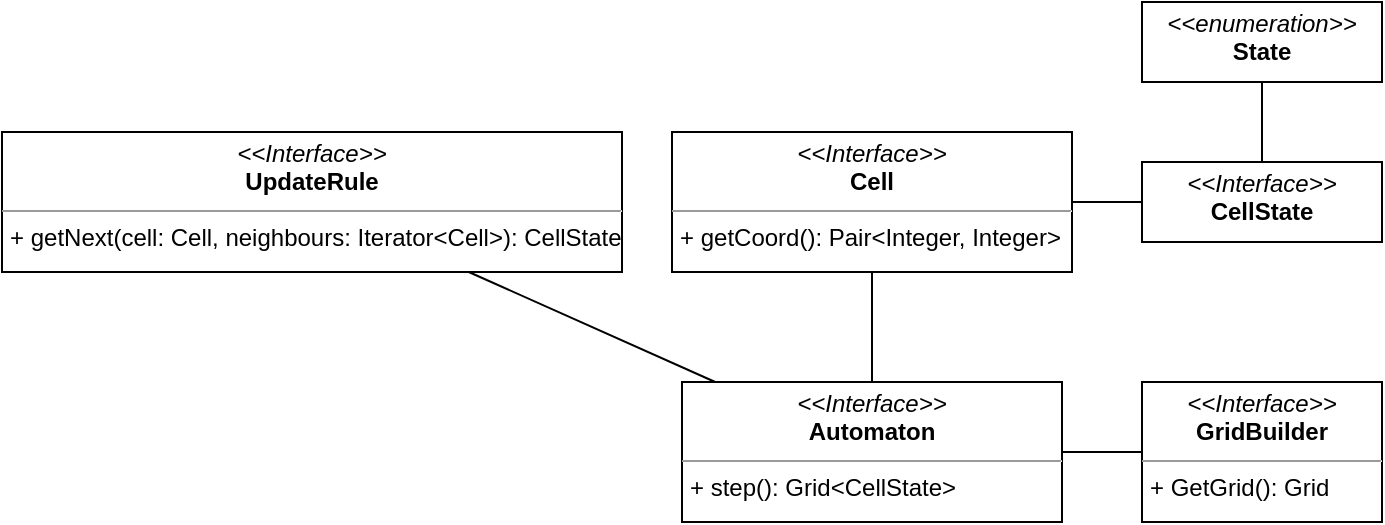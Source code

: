 <mxfile version="16.2.2" type="device"><diagram id="ByNqBVk8FdQrvmZwIeVc" name="Generale"><mxGraphModel dx="781" dy="572" grid="1" gridSize="10" guides="1" tooltips="1" connect="1" arrows="1" fold="1" page="1" pageScale="1" pageWidth="850" pageHeight="1100" math="0" shadow="0"><root><mxCell id="0"/><mxCell id="1" parent="0"/><mxCell id="_kQb7CHVLtFhpdD0hcgL-16" style="edgeStyle=orthogonalEdgeStyle;rounded=0;orthogonalLoop=1;jettySize=auto;html=1;endArrow=none;endFill=0;" edge="1" parent="1" source="_kQb7CHVLtFhpdD0hcgL-2" target="_kQb7CHVLtFhpdD0hcgL-7"><mxGeometry relative="1" as="geometry"/></mxCell><mxCell id="_kQb7CHVLtFhpdD0hcgL-2" value="&lt;p style=&quot;margin: 0px ; margin-top: 4px ; text-align: center&quot;&gt;&lt;i&gt;&amp;lt;&amp;lt;Interface&amp;gt;&amp;gt;&lt;/i&gt;&lt;br&gt;&lt;b&gt;Automaton&lt;/b&gt;&lt;/p&gt;&lt;hr size=&quot;1&quot;&gt;&lt;p style=&quot;margin: 0px ; margin-left: 4px&quot;&gt;&lt;/p&gt;&lt;p style=&quot;margin: 0px ; margin-left: 4px&quot;&gt;+ step(): Grid&amp;lt;CellState&amp;gt;&lt;br&gt;&lt;/p&gt;" style="verticalAlign=top;align=left;overflow=fill;fontSize=12;fontFamily=Helvetica;html=1;" vertex="1" parent="1"><mxGeometry x="370" y="460" width="190" height="70" as="geometry"/></mxCell><mxCell id="_kQb7CHVLtFhpdD0hcgL-20" style="edgeStyle=orthogonalEdgeStyle;rounded=0;orthogonalLoop=1;jettySize=auto;html=1;endArrow=none;endFill=0;" edge="1" parent="1" source="_kQb7CHVLtFhpdD0hcgL-3" target="_kQb7CHVLtFhpdD0hcgL-2"><mxGeometry relative="1" as="geometry"/></mxCell><mxCell id="_kQb7CHVLtFhpdD0hcgL-3" value="&lt;p style=&quot;margin: 0px ; margin-top: 4px ; text-align: center&quot;&gt;&lt;i&gt;&amp;lt;&amp;lt;Interface&amp;gt;&amp;gt;&lt;/i&gt;&lt;br&gt;&lt;b&gt;GridBuilder&lt;/b&gt;&lt;/p&gt;&lt;hr size=&quot;1&quot;&gt;&lt;p style=&quot;margin: 0px ; margin-left: 4px&quot;&gt;+ GetGrid(): Grid&lt;br&gt;&lt;/p&gt;" style="verticalAlign=top;align=left;overflow=fill;fontSize=12;fontFamily=Helvetica;html=1;" vertex="1" parent="1"><mxGeometry x="600" y="460" width="120" height="70" as="geometry"/></mxCell><mxCell id="_kQb7CHVLtFhpdD0hcgL-18" style="edgeStyle=orthogonalEdgeStyle;rounded=0;orthogonalLoop=1;jettySize=auto;html=1;endArrow=none;endFill=0;" edge="1" parent="1" source="_kQb7CHVLtFhpdD0hcgL-4" target="_kQb7CHVLtFhpdD0hcgL-7"><mxGeometry relative="1" as="geometry"/></mxCell><mxCell id="_kQb7CHVLtFhpdD0hcgL-4" value="&lt;p style=&quot;margin: 0px ; margin-top: 4px ; text-align: center&quot;&gt;&lt;i&gt;&amp;lt;&amp;lt;Interface&amp;gt;&amp;gt;&lt;/i&gt;&lt;br&gt;&lt;b&gt;CellState&lt;/b&gt;&lt;/p&gt;&lt;p style=&quot;margin: 0px ; margin-left: 4px&quot;&gt;&lt;br&gt;&lt;/p&gt;" style="verticalAlign=top;align=left;overflow=fill;fontSize=12;fontFamily=Helvetica;html=1;" vertex="1" parent="1"><mxGeometry x="600" y="350" width="120" height="40" as="geometry"/></mxCell><mxCell id="_kQb7CHVLtFhpdD0hcgL-19" style="edgeStyle=orthogonalEdgeStyle;rounded=0;orthogonalLoop=1;jettySize=auto;html=1;endArrow=none;endFill=0;" edge="1" parent="1" source="_kQb7CHVLtFhpdD0hcgL-5" target="_kQb7CHVLtFhpdD0hcgL-4"><mxGeometry relative="1" as="geometry"/></mxCell><mxCell id="_kQb7CHVLtFhpdD0hcgL-5" value="&lt;p style=&quot;margin: 0px ; margin-top: 4px ; text-align: center&quot;&gt;&lt;i&gt;&amp;lt;&amp;lt;enumeration&amp;gt;&amp;gt;&lt;/i&gt;&lt;br&gt;&lt;b&gt;State&lt;/b&gt;&lt;/p&gt;&lt;p style=&quot;margin: 0px ; margin-left: 4px&quot;&gt;&lt;br&gt;&lt;/p&gt;" style="verticalAlign=top;align=left;overflow=fill;fontSize=12;fontFamily=Helvetica;html=1;" vertex="1" parent="1"><mxGeometry x="600" y="270" width="120" height="40" as="geometry"/></mxCell><mxCell id="_kQb7CHVLtFhpdD0hcgL-21" value="" style="edgeStyle=orthogonalEdgeStyle;rounded=0;orthogonalLoop=1;jettySize=auto;html=1;endArrow=none;endFill=0;" edge="1" parent="1" source="_kQb7CHVLtFhpdD0hcgL-7" target="_kQb7CHVLtFhpdD0hcgL-2"><mxGeometry relative="1" as="geometry"/></mxCell><mxCell id="_kQb7CHVLtFhpdD0hcgL-7" value="&lt;p style=&quot;margin: 0px ; margin-top: 4px ; text-align: center&quot;&gt;&lt;i&gt;&amp;lt;&amp;lt;Interface&amp;gt;&amp;gt;&lt;/i&gt;&lt;br&gt;&lt;b&gt;Cell&lt;/b&gt;&lt;/p&gt;&lt;hr size=&quot;1&quot;&gt;&lt;p style=&quot;margin: 0px ; margin-left: 4px&quot;&gt;+ getCoord(): Pair&amp;lt;Integer, Integer&amp;gt;&lt;/p&gt;" style="verticalAlign=top;align=left;overflow=fill;fontSize=12;fontFamily=Helvetica;html=1;" vertex="1" parent="1"><mxGeometry x="365" y="335" width="200" height="70" as="geometry"/></mxCell><mxCell id="_kQb7CHVLtFhpdD0hcgL-17" style="rounded=0;orthogonalLoop=1;jettySize=auto;html=1;endArrow=none;endFill=0;" edge="1" parent="1" source="_kQb7CHVLtFhpdD0hcgL-8" target="_kQb7CHVLtFhpdD0hcgL-2"><mxGeometry relative="1" as="geometry"/></mxCell><mxCell id="_kQb7CHVLtFhpdD0hcgL-8" value="&lt;p style=&quot;margin: 0px ; margin-top: 4px ; text-align: center&quot;&gt;&lt;i&gt;&amp;lt;&amp;lt;Interface&amp;gt;&amp;gt;&lt;/i&gt;&lt;br&gt;&lt;b&gt;UpdateRule&lt;/b&gt;&lt;/p&gt;&lt;hr size=&quot;1&quot;&gt;&lt;p style=&quot;margin: 0px ; margin-left: 4px&quot;&gt;&lt;span&gt;+ getNext(cell: Cell, neighbours: Iterator&amp;lt;Cell&amp;gt;): CellState&lt;/span&gt;&lt;br&gt;&lt;/p&gt;&lt;p style=&quot;margin: 0px ; margin-left: 4px&quot;&gt;&lt;br&gt;&lt;/p&gt;" style="verticalAlign=top;align=left;overflow=fill;fontSize=12;fontFamily=Helvetica;html=1;" vertex="1" parent="1"><mxGeometry x="30" y="335" width="310" height="70" as="geometry"/></mxCell></root></mxGraphModel></diagram></mxfile>
